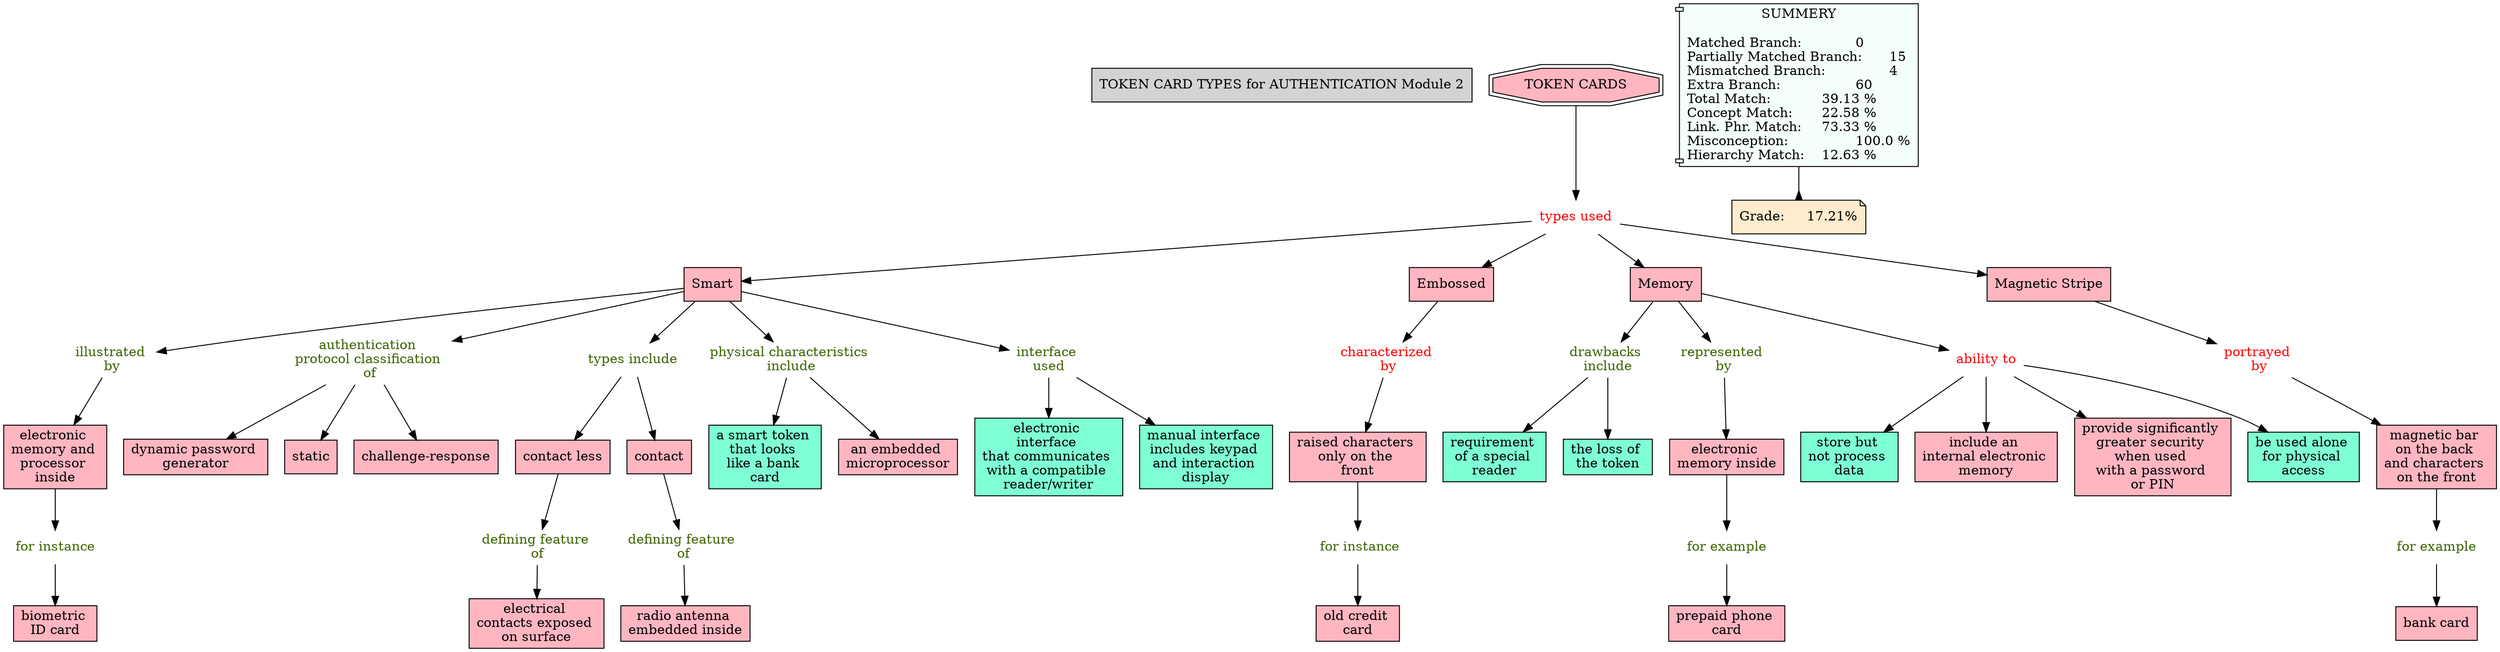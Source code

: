 // The Round Table
digraph {
	"1S3Z96H26-1SCRTBJ-K9R" [label="TOKEN CARD TYPES for AUTHENTICATION Module 2" Gsplines=true shape=rect style=filled]
	"1S3ZXT445-5R5LT1-1CSB" [label="biometric ID card" Gsplines=true shape=rect style=filled]
	"1S3ZVHD31-BY3WQV-18QF" [label=Smart Gsplines=true fillcolor="#FFB6C1" shape=rect style=filled]
	"1S3ZXDXJ6-17RSYVL-1C6T" [label="illustrated 
by" Gsplines=true fontcolor="#3B6300" shape=none]
	"1S3ZVHD31-BY3WQV-18QF" -> "1S3ZXDXJ6-17RSYVL-1C6T" [constraint=true]
	"1S3ZVWD99-106PHS3-196V" [label="drawbacks 
include" Gsplines=true fontcolor="#3B6300" shape=none]
	"1S3ZVM9JX-63FVNZ-18VF" [label="requirement 
of a special 
reader" Gsplines=true fillcolor=aquamarine shape=rect style=filled]
	"1S3ZVWD99-106PHS3-196V" -> "1S3ZVM9JX-63FVNZ-18VF" [constraint=true]
	"1S3ZX8LWQ-27NRY74-1C2V" [label="represented 
by" Gsplines=true fontcolor="#3B6300" shape=none]
	"1S3ZX2GNG-1QKRXY9-1BPS" [label="electronic 
memory inside
" Gsplines=true fillcolor="#FFB6C1" shape=rect style=filled]
	"1S3ZX8LWQ-27NRY74-1C2V" -> "1S3ZX2GNG-1QKRXY9-1BPS" [constraint=true]
	"1S3ZVJQVQ-2112XX2-18RR" [label="TOKEN CARDS
" Gsplines=true fillcolor="#FFB6C1" shape=doubleoctagon style=filled]
	"1S3ZVTW0R-CHQZKL-1953" [label="types used
" Gsplines=true fontcolor=red shape=none]
	"1S3ZVJQVQ-2112XX2-18RR" -> "1S3ZVTW0R-CHQZKL-1953" [constraint=true]
	"1S3ZVG9V9-1WS7D31-18KS" [label=Embossed Gsplines=true fillcolor="#FFB6C1" shape=rect style=filled]
	"1S3ZX0DHS-1SHY2S6-1BN2" [label="characterized 
by" Gsplines=true fontcolor=red shape=none]
	"1S3ZVG9V9-1WS7D31-18KS" -> "1S3ZX0DHS-1SHY2S6-1BN2" [constraint=true]
	"1S3ZVHPLR-29TM5Y9-18QW" [label="contact less
" Gsplines=true fillcolor="#FFB6C1" shape=rect style=filled]
	"1S3ZXK5R2-W03CVF-1CBZ" [label="defining feature 
of" Gsplines=true fontcolor="#3B6300" shape=none]
	"1S3ZVHPLR-29TM5Y9-18QW" -> "1S3ZXK5R2-W03CVF-1CBZ" [constraint=true]
	"1S3ZXDXJ6-17RSYVL-1C6T" [label="illustrated 
by" Gsplines=true fontcolor="#3B6300" shape=none]
	"1S3ZXDXJ5-1KHTH2Y-1C6Q" [label="electronic 
memory and 
processor 
inside" Gsplines=true fillcolor="#FFB6C1" shape=rect style=filled]
	"1S3ZXDXJ6-17RSYVL-1C6T" -> "1S3ZXDXJ5-1KHTH2Y-1C6Q" [constraint=true]
	"1S3ZVHD31-BY3WQV-18QF" [label=Smart Gsplines=true fillcolor="#FFB6C1" shape=rect style=filled]
	"1S3ZWBM19-1Y8WSH9-19T8" [label="authentication 
protocol classification 
of" Gsplines=true fontcolor="#3B6300" shape=none]
	"1S3ZVHD31-BY3WQV-18QF" -> "1S3ZWBM19-1Y8WSH9-19T8" [constraint=true]
	"1S3ZXDXJ5-1KHTH2Y-1C6Q" [label="electronic 
memory and 
processor 
inside" Gsplines=true fillcolor="#FFB6C1" shape=rect style=filled]
	"1S3ZXT447-TQKB2H-1CSF" [label="for instance
" Gsplines=true fontcolor="#3B6300" shape=none]
	"1S3ZXDXJ5-1KHTH2Y-1C6Q" -> "1S3ZXT447-TQKB2H-1CSF" [constraint=true]
	"1S3ZVH1NN-QXZGDH-18PT" [label=Memory Gsplines=true fillcolor="#FFB6C1" shape=rect style=filled]
	"1S3ZX8LWQ-27NRY74-1C2V" [label="represented 
by" Gsplines=true fontcolor="#3B6300" shape=none]
	"1S3ZVH1NN-QXZGDH-18PT" -> "1S3ZX8LWQ-27NRY74-1C2V" [constraint=true]
	"1S3ZXT447-TQKB2H-1CSF" [label="for instance
" Gsplines=true fontcolor="#3B6300" shape=none]
	"1S3ZXT445-5R5LT1-1CSB" [label="biometric 
ID card" Gsplines=true fillcolor="#FFB6C1" shape=rect style=filled]
	"1S3ZXT447-TQKB2H-1CSF" -> "1S3ZXT445-5R5LT1-1CSB" [constraint=true]
	"1S3ZWMGK4-QH3J6N-1B5L" [label="types include
" Gsplines=true fontcolor="#3B6300" shape=none]
	"1S3ZVHPLR-29TM5Y9-18QW" [label="contact less
" Gsplines=true fillcolor="#FFB6C1" shape=rect style=filled]
	"1S3ZWMGK4-QH3J6N-1B5L" -> "1S3ZVHPLR-29TM5Y9-18QW" [constraint=true]
	"1S3ZW5H4L-1X4VBY2-19MB" [label="physical characteristics 
include" Gsplines=true fontcolor="#3B6300" shape=none]
	"1S3ZW4HBK-9MVB56-19KH" [label="a smart token 
that looks 
like a bank 
card" Gsplines=true fillcolor=aquamarine shape=rect style=filled]
	"1S3ZW5H4L-1X4VBY2-19MB" -> "1S3ZW4HBK-9MVB56-19KH" [constraint=true]
	"1S3ZX2GNG-1QKRXY9-1BPS" [label="electronic 
memory inside
" Gsplines=true fillcolor="#FFB6C1" shape=rect style=filled]
	"1S3ZX6WK2-SSH7RV-1C0S" [label="for example
" Gsplines=true fontcolor="#3B6300" shape=none]
	"1S3ZX2GNG-1QKRXY9-1BPS" -> "1S3ZX6WK2-SSH7RV-1C0S" [constraint=true]
	"1S3ZW96JM-R2GNWL-19R0" [label="interface 
used" Gsplines=true fontcolor="#3B6300" shape=none]
	"1S3ZWB70W-15FXZWN-19SG" [label="electronic 
interface 
that communicates 
with a compatible 
reader/writer" Gsplines=true fillcolor=aquamarine shape=rect style=filled]
	"1S3ZW96JM-R2GNWL-19R0" -> "1S3ZWB70W-15FXZWN-19SG" [constraint=true]
	"1S3ZX0DHS-1SHY2S6-1BN2" [label="characterized 
by" Gsplines=true fontcolor=red shape=none]
	"1S3ZWZ9JC-75JG40-1BKY" [label="raised characters 
only on the 
front" Gsplines=true fillcolor="#FFB6C1" shape=rect style=filled]
	"1S3ZX0DHS-1SHY2S6-1BN2" -> "1S3ZWZ9JC-75JG40-1BKY" [constraint=true]
	"1S3ZVPR07-2C7KWGY-18YQ" [label="ability to
" Gsplines=true fontcolor=red shape=none]
	"1S3ZVLL60-1NPZXBW-18SS" [label="store but 
not process 
data" Gsplines=true fillcolor=aquamarine shape=rect style=filled]
	"1S3ZVPR07-2C7KWGY-18YQ" -> "1S3ZVLL60-1NPZXBW-18SS" [constraint=true]
	"1S3ZVHN64-1MDWDX1-18QR" [label=contact Gsplines=true fillcolor="#FFB6C1" shape=rect style=filled]
	"1S3ZXMDJN-298MH6X-1CG6" [label="defining feature 
of" Gsplines=true fontcolor="#3B6300" shape=none]
	"1S3ZVHN64-1MDWDX1-18QR" -> "1S3ZXMDJN-298MH6X-1CG6" [constraint=true]
	"1S3ZVTW0R-CHQZKL-1953" [label="types used
" Gsplines=true fontcolor=red shape=none]
	"1S3ZVHD31-BY3WQV-18QF" [label=Smart Gsplines=true fillcolor="#FFB6C1" shape=rect style=filled]
	"1S3ZVTW0R-CHQZKL-1953" -> "1S3ZVHD31-BY3WQV-18QF" [constraint=true]
	"1S3ZVTW0R-CHQZKL-1953" [label="types used
" Gsplines=true fontcolor=red shape=none]
	"1S3ZVGRDY-8FJF4S-18P5" [label="Magnetic Stripe
" Gsplines=true fillcolor="#FFB6C1" shape=rect style=filled]
	"1S3ZVTW0R-CHQZKL-1953" -> "1S3ZVGRDY-8FJF4S-18P5" [constraint=true]
	"1S3ZVGRDY-8FJF4S-18P5" [label="Magnetic Stripe
" Gsplines=true fillcolor="#FFB6C1" shape=rect style=filled]
	"1S3ZWXGQC-SFDJN8-1BGT" [label="portrayed 
by" Gsplines=true fontcolor=red shape=none]
	"1S3ZVGRDY-8FJF4S-18P5" -> "1S3ZWXGQC-SFDJN8-1BGT" [constraint=true]
	"1S3ZVPR07-2C7KWGY-18YQ" [label="ability to
" Gsplines=true fontcolor=red shape=none]
	"1S3ZVM76X-1945QCT-18V4" [label="include an 
internal electronic 
memory" Gsplines=true fillcolor="#FFB6C1" shape=rect style=filled]
	"1S3ZVPR07-2C7KWGY-18YQ" -> "1S3ZVM76X-1945QCT-18V4" [constraint=true]
	"1S3ZX6WK2-SSH7RV-1C0S" [label="for example
" Gsplines=true fontcolor="#3B6300" shape=none]
	"1S3ZX6WK1-23P53YK-1C0P" [label="prepaid phone 
card" Gsplines=true fillcolor="#FFB6C1" shape=rect style=filled]
	"1S3ZX6WK2-SSH7RV-1C0S" -> "1S3ZX6WK1-23P53YK-1C0P" [constraint=true]
	"1S3ZWXGQB-3P320D-1BGQ" [label="magnetic bar 
on the back 
and characters 
on the front
" Gsplines=true fillcolor="#FFB6C1" shape=rect style=filled]
	"1S3ZX4XP3-2BVVZ4K-1BTC" [label="for example
" Gsplines=true fontcolor="#3B6300" shape=none]
	"1S3ZWXGQB-3P320D-1BGQ" -> "1S3ZX4XP3-2BVVZ4K-1BTC" [constraint=true]
	"1S3ZVWD99-106PHS3-196V" [label="drawbacks 
include" Gsplines=true fontcolor="#3B6300" shape=none]
	"1S3ZVXHNN-1Q13X6P-199S" [label="the loss of 
the token" Gsplines=true fillcolor=aquamarine shape=rect style=filled]
	"1S3ZVWD99-106PHS3-196V" -> "1S3ZVXHNN-1Q13X6P-199S" [constraint=true]
	"1S3ZW5H4L-1X4VBY2-19MB" [label="physical characteristics 
include" Gsplines=true fontcolor="#3B6300" shape=none]
	"1S3ZW2TZ9-1P1QP0K-19FV" [label="an embedded 
microprocessor" Gsplines=true fillcolor="#FFB6C1" shape=rect style=filled]
	"1S3ZW5H4L-1X4VBY2-19MB" -> "1S3ZW2TZ9-1P1QP0K-19FV" [constraint=true]
	"1S3ZVHD31-BY3WQV-18QF" [label=Smart Gsplines=true fillcolor="#FFB6C1" shape=rect style=filled]
	"1S3ZW96JM-R2GNWL-19R0" [label="interface 
used" Gsplines=true fontcolor="#3B6300" shape=none]
	"1S3ZVHD31-BY3WQV-18QF" -> "1S3ZW96JM-R2GNWL-19R0" [constraint=true]
	"1S3ZWMGK4-QH3J6N-1B5L" [label="types include
" Gsplines=true fontcolor="#3B6300" shape=none]
	"1S3ZVHN64-1MDWDX1-18QR" [label=contact Gsplines=true fillcolor="#FFB6C1" shape=rect style=filled]
	"1S3ZWMGK4-QH3J6N-1B5L" -> "1S3ZVHN64-1MDWDX1-18QR" [constraint=true]
	"1S3ZVHD31-BY3WQV-18QF" [label=Smart Gsplines=true fillcolor="#FFB6C1" shape=rect style=filled]
	"1S3ZWMGK4-QH3J6N-1B5L" [label="types include
" Gsplines=true fontcolor="#3B6300" shape=none]
	"1S3ZVHD31-BY3WQV-18QF" -> "1S3ZWMGK4-QH3J6N-1B5L" [constraint=true]
	"1S3ZX4XP3-2BVVZ4K-1BTC" [label="for example
" Gsplines=true fontcolor="#3B6300" shape=none]
	"1S3ZX4XP2-1W1HS0Q-1BT8" [label="bank card" Gsplines=true fillcolor="#FFB6C1" shape=rect style=filled]
	"1S3ZX4XP3-2BVVZ4K-1BTC" -> "1S3ZX4XP2-1W1HS0Q-1BT8" [constraint=true]
	"1S3ZX5R7M-26NXT3W-1BYV" [label=" for instance
" Gsplines=true fontcolor="#3B6300" shape=none]
	"1S3ZX5R7L-YFRKNS-1BYR" [label="old credit 
card" Gsplines=true fillcolor="#FFB6C1" shape=rect style=filled]
	"1S3ZX5R7M-26NXT3W-1BYV" -> "1S3ZX5R7L-YFRKNS-1BYR" [constraint=true]
	"1S3ZW96JM-R2GNWL-19R0" [label="interface 
used" Gsplines=true fontcolor="#3B6300" shape=none]
	"1S3ZW96JM-7YHRNP-19QX" [label="manual interface 
includes keypad 
and interaction 
display" Gsplines=true fillcolor=aquamarine shape=rect style=filled]
	"1S3ZW96JM-R2GNWL-19R0" -> "1S3ZW96JM-7YHRNP-19QX" [constraint=true]
	"1S3ZVH1NN-QXZGDH-18PT" [label=Memory Gsplines=true fillcolor="#FFB6C1" shape=rect style=filled]
	"1S3ZVPR07-2C7KWGY-18YQ" [label="ability to
" Gsplines=true fontcolor=red shape=none]
	"1S3ZVH1NN-QXZGDH-18PT" -> "1S3ZVPR07-2C7KWGY-18YQ" [constraint=true]
	"1S3ZVHD31-BY3WQV-18QF" [label=Smart Gsplines=true fillcolor="#FFB6C1" shape=rect style=filled]
	"1S3ZW5H4L-1X4VBY2-19MB" [label="physical characteristics 
include" Gsplines=true fontcolor="#3B6300" shape=none]
	"1S3ZVHD31-BY3WQV-18QF" -> "1S3ZW5H4L-1X4VBY2-19MB" [constraint=true]
	"1S3ZVPR07-2C7KWGY-18YQ" [label="ability to
" Gsplines=true fontcolor=red shape=none]
	"1S3ZVRD8F-P2WXS3-1911" [label="provide significantly 
greater security 
when used 
with a password 
or PIN" Gsplines=true fillcolor="#FFB6C1" shape=rect style=filled]
	"1S3ZVPR07-2C7KWGY-18YQ" -> "1S3ZVRD8F-P2WXS3-1911" [constraint=true]
	"1S3ZWBM19-1Y8WSH9-19T8" [label="authentication 
protocol classification 
of" Gsplines=true fontcolor="#3B6300" shape=none]
	"1S3ZWT7ND-1ZB7X8G-1BCT" [label="dynamic password 
generator" Gsplines=true fillcolor="#FFB6C1" shape=rect style=filled]
	"1S3ZWBM19-1Y8WSH9-19T8" -> "1S3ZWT7ND-1ZB7X8G-1BCT" [constraint=true]
	"1S3ZWBM19-1Y8WSH9-19T8" [label="authentication 
protocol classification 
of" Gsplines=true fontcolor="#3B6300" shape=none]
	"1S3ZWBM18-SCN8GD-19T5" [label=static Gsplines=true fillcolor="#FFB6C1" shape=rect style=filled]
	"1S3ZWBM19-1Y8WSH9-19T8" -> "1S3ZWBM18-SCN8GD-19T5" [constraint=true]
	"1S3ZWXGQC-SFDJN8-1BGT" [label="portrayed 
by" Gsplines=true fontcolor=red shape=none]
	"1S3ZWXGQB-3P320D-1BGQ" [label="magnetic bar 
on the back 
and characters 
on the front
" Gsplines=true fillcolor="#FFB6C1" shape=rect style=filled]
	"1S3ZWXGQC-SFDJN8-1BGT" -> "1S3ZWXGQB-3P320D-1BGQ" [constraint=true]
	"1S3ZXK5R2-W03CVF-1CBZ" [label="defining feature 
of" Gsplines=true fontcolor="#3B6300" shape=none]
	"1S3ZXK5R1-1Q9TPQC-1CBW" [label="electrical 
contacts exposed 
on surface
" Gsplines=true fillcolor="#FFB6C1" shape=rect style=filled]
	"1S3ZXK5R2-W03CVF-1CBZ" -> "1S3ZXK5R1-1Q9TPQC-1CBW" [constraint=true]
	"1S3ZVPR07-2C7KWGY-18YQ" [label="ability to
" Gsplines=true fontcolor=red shape=none]
	"1S3ZVM8FM-1367RF0-18V8" [label="be used alone 
for physical 
access" Gsplines=true fillcolor=aquamarine shape=rect style=filled]
	"1S3ZVPR07-2C7KWGY-18YQ" -> "1S3ZVM8FM-1367RF0-18V8" [constraint=true]
	"1S3ZVTW0R-CHQZKL-1953" [label="types used
" Gsplines=true fontcolor=red shape=none]
	"1S3ZVG9V9-1WS7D31-18KS" [label=Embossed Gsplines=true fillcolor="#FFB6C1" shape=rect style=filled]
	"1S3ZVTW0R-CHQZKL-1953" -> "1S3ZVG9V9-1WS7D31-18KS" [constraint=true]
	"1S3ZVH1NN-QXZGDH-18PT" [label=Memory Gsplines=true fillcolor="#FFB6C1" shape=rect style=filled]
	"1S3ZVWD99-106PHS3-196V" [label="drawbacks 
include" Gsplines=true fontcolor="#3B6300" shape=none]
	"1S3ZVH1NN-QXZGDH-18PT" -> "1S3ZVWD99-106PHS3-196V" [constraint=true]
	"1S3ZWBM19-1Y8WSH9-19T8" [label="authentication 
protocol classification 
of" Gsplines=true fontcolor="#3B6300" shape=none]
	"1S3ZWT4F0-X3N692-1BCB" [label="challenge-response" Gsplines=true fillcolor="#FFB6C1" shape=rect style=filled]
	"1S3ZWBM19-1Y8WSH9-19T8" -> "1S3ZWT4F0-X3N692-1BCB" [constraint=true]
	"1S3ZWZ9JC-75JG40-1BKY" [label="raised characters 
only on the 
front" Gsplines=true fillcolor="#FFB6C1" shape=rect style=filled]
	"1S3ZX5R7M-26NXT3W-1BYV" [label=" for instance
" Gsplines=true fontcolor="#3B6300" shape=none]
	"1S3ZWZ9JC-75JG40-1BKY" -> "1S3ZX5R7M-26NXT3W-1BYV" [constraint=true]
	"1S3ZVTW0R-CHQZKL-1953" [label="types used
" Gsplines=true fontcolor=red shape=none]
	"1S3ZVH1NN-QXZGDH-18PT" [label=Memory Gsplines=true fillcolor="#FFB6C1" shape=rect style=filled]
	"1S3ZVTW0R-CHQZKL-1953" -> "1S3ZVH1NN-QXZGDH-18PT" [constraint=true]
	"1S3ZXMDJN-298MH6X-1CG6" [label="defining feature 
of" Gsplines=true fontcolor="#3B6300" shape=none]
	"1S3ZXMDJM-1BF5QKH-1CG3" [label="radio antenna 
embedded inside
" Gsplines=true fillcolor="#FFB6C1" shape=rect style=filled]
	"1S3ZXMDJN-298MH6X-1CG6" -> "1S3ZXMDJM-1BF5QKH-1CG3" [constraint=true]
	Stat [label="SUMMERY

Matched Branch:		0\lPartially Matched Branch:	15\lMismatched Branch:		4\lExtra Branch:			60\lTotal Match:		39.13 %\lConcept Match:	22.58 %\lLink. Phr. Match:	73.33 %\lMisconception:		100.0 %\lHierarchy Match:	12.63 %\l" Gsplines=true fillcolor="#F5FFFA" shape=component style=filled]
	Grade [label="Grade:	17.21%" Gsplines=true fillcolor="#FFEBCD" shape=note style=filled]
	Stat -> Grade [arrowhead=inv color=black constraint=true]
}
